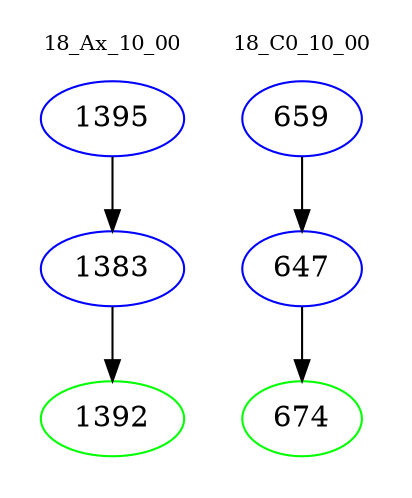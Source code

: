 digraph{
subgraph cluster_0 {
color = white
label = "18_Ax_10_00";
fontsize=10;
T0_1395 [label="1395", color="blue"]
T0_1395 -> T0_1383 [color="black"]
T0_1383 [label="1383", color="blue"]
T0_1383 -> T0_1392 [color="black"]
T0_1392 [label="1392", color="green"]
}
subgraph cluster_1 {
color = white
label = "18_C0_10_00";
fontsize=10;
T1_659 [label="659", color="blue"]
T1_659 -> T1_647 [color="black"]
T1_647 [label="647", color="blue"]
T1_647 -> T1_674 [color="black"]
T1_674 [label="674", color="green"]
}
}
